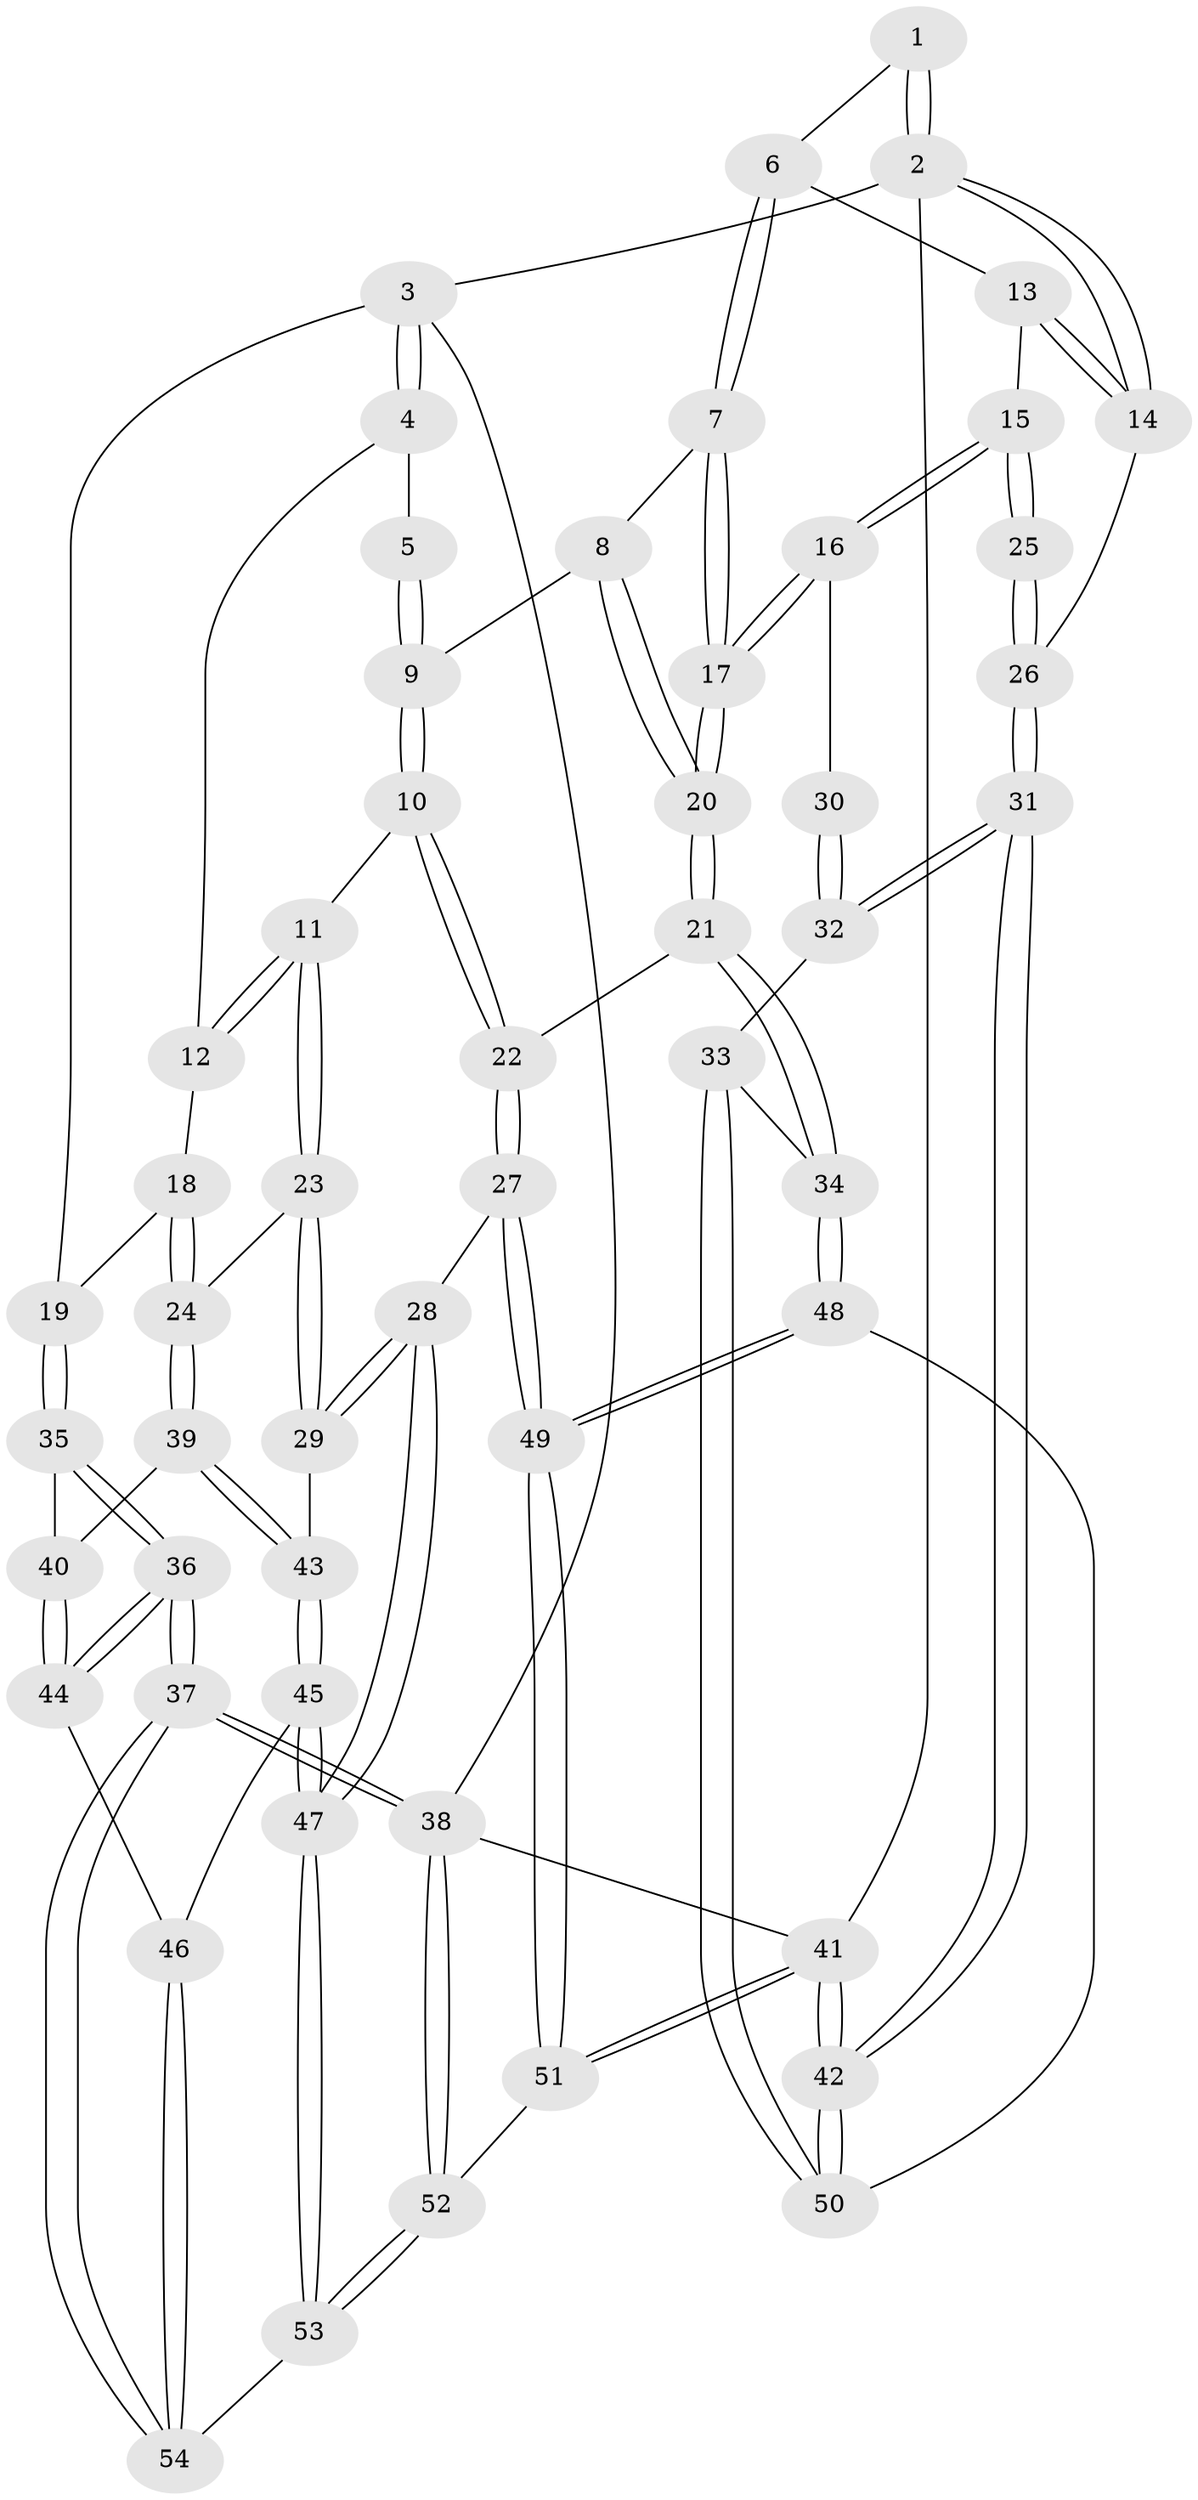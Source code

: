 // Generated by graph-tools (version 1.1) at 2025/03/03/09/25 03:03:13]
// undirected, 54 vertices, 132 edges
graph export_dot {
graph [start="1"]
  node [color=gray90,style=filled];
  1 [pos="+0.5626482023591506+0"];
  2 [pos="+1+0"];
  3 [pos="+0+0"];
  4 [pos="+0.01667100232615655+0"];
  5 [pos="+0.5336011320400532+0"];
  6 [pos="+0.7393728675982517+0.06636233658704185"];
  7 [pos="+0.7219928524376802+0.10842958453400485"];
  8 [pos="+0.5729024870781843+0.14461459207289473"];
  9 [pos="+0.4964452276830992+0.015592632735255813"];
  10 [pos="+0.37626910461435364+0.16470293571461253"];
  11 [pos="+0.36935251199397434+0.1662946413003837"];
  12 [pos="+0.27646596138991686+0.13270954390181208"];
  13 [pos="+0.8027350710385284+0.08739072129082368"];
  14 [pos="+1+0"];
  15 [pos="+0.843010956590998+0.17476285129022642"];
  16 [pos="+0.7839713231268032+0.23958919878264054"];
  17 [pos="+0.6756411627456796+0.3311549527973365"];
  18 [pos="+0.1932164443907833+0.18045632643662887"];
  19 [pos="+0+0.07909293066342979"];
  20 [pos="+0.6620087700733129+0.35074661529572077"];
  21 [pos="+0.6460689890150659+0.43460096774171486"];
  22 [pos="+0.5717909696865751+0.4504646440584169"];
  23 [pos="+0.35079998670375845+0.19416865008776035"];
  24 [pos="+0.22593381241112725+0.34194110856440163"];
  25 [pos="+0.9781713537736126+0.18318914751482834"];
  26 [pos="+1+0.13888755638951636"];
  27 [pos="+0.5035228459337785+0.4910513786332421"];
  28 [pos="+0.49510531404706726+0.4926366700516309"];
  29 [pos="+0.3641401831613091+0.47780990987584027"];
  30 [pos="+0.8963905349511733+0.27025344059819195"];
  31 [pos="+1+0.4954230920350833"];
  32 [pos="+0.8047725232792791+0.48685352637549567"];
  33 [pos="+0.795972352221764+0.48776034103478216"];
  34 [pos="+0.7187975136608333+0.47767919791565006"];
  35 [pos="+0+0.31361883657910516"];
  36 [pos="+0+0.7928422192059684"];
  37 [pos="+0+1"];
  38 [pos="+0+1"];
  39 [pos="+0.19674957735534415+0.4323656261327028"];
  40 [pos="+0.17950003040902301+0.4291100067885413"];
  41 [pos="+1+1"];
  42 [pos="+1+0.9559890814292702"];
  43 [pos="+0.2435061996675861+0.47212162546606035"];
  44 [pos="+0+0.6819761359733276"];
  45 [pos="+0.21465863177161584+0.595728475644548"];
  46 [pos="+0.14750114384672308+0.6558881066196003"];
  47 [pos="+0.322455846053218+0.8055776102128784"];
  48 [pos="+0.7024450849263778+0.8220976559211001"];
  49 [pos="+0.5602561301566646+0.9974679653473679"];
  50 [pos="+0.8827495885823147+0.7899685634268315"];
  51 [pos="+0.5484991993738983+1"];
  52 [pos="+0.5440367709515547+1"];
  53 [pos="+0.3224583988548596+0.8130937229779311"];
  54 [pos="+0.1603008802322582+0.841700718875366"];
  1 -- 2;
  1 -- 2;
  1 -- 6;
  2 -- 3;
  2 -- 14;
  2 -- 14;
  2 -- 41;
  3 -- 4;
  3 -- 4;
  3 -- 19;
  3 -- 38;
  4 -- 5;
  4 -- 12;
  5 -- 9;
  5 -- 9;
  6 -- 7;
  6 -- 7;
  6 -- 13;
  7 -- 8;
  7 -- 17;
  7 -- 17;
  8 -- 9;
  8 -- 20;
  8 -- 20;
  9 -- 10;
  9 -- 10;
  10 -- 11;
  10 -- 22;
  10 -- 22;
  11 -- 12;
  11 -- 12;
  11 -- 23;
  11 -- 23;
  12 -- 18;
  13 -- 14;
  13 -- 14;
  13 -- 15;
  14 -- 26;
  15 -- 16;
  15 -- 16;
  15 -- 25;
  15 -- 25;
  16 -- 17;
  16 -- 17;
  16 -- 30;
  17 -- 20;
  17 -- 20;
  18 -- 19;
  18 -- 24;
  18 -- 24;
  19 -- 35;
  19 -- 35;
  20 -- 21;
  20 -- 21;
  21 -- 22;
  21 -- 34;
  21 -- 34;
  22 -- 27;
  22 -- 27;
  23 -- 24;
  23 -- 29;
  23 -- 29;
  24 -- 39;
  24 -- 39;
  25 -- 26;
  25 -- 26;
  26 -- 31;
  26 -- 31;
  27 -- 28;
  27 -- 49;
  27 -- 49;
  28 -- 29;
  28 -- 29;
  28 -- 47;
  28 -- 47;
  29 -- 43;
  30 -- 32;
  30 -- 32;
  31 -- 32;
  31 -- 32;
  31 -- 42;
  31 -- 42;
  32 -- 33;
  33 -- 34;
  33 -- 50;
  33 -- 50;
  34 -- 48;
  34 -- 48;
  35 -- 36;
  35 -- 36;
  35 -- 40;
  36 -- 37;
  36 -- 37;
  36 -- 44;
  36 -- 44;
  37 -- 38;
  37 -- 38;
  37 -- 54;
  37 -- 54;
  38 -- 52;
  38 -- 52;
  38 -- 41;
  39 -- 40;
  39 -- 43;
  39 -- 43;
  40 -- 44;
  40 -- 44;
  41 -- 42;
  41 -- 42;
  41 -- 51;
  41 -- 51;
  42 -- 50;
  42 -- 50;
  43 -- 45;
  43 -- 45;
  44 -- 46;
  45 -- 46;
  45 -- 47;
  45 -- 47;
  46 -- 54;
  46 -- 54;
  47 -- 53;
  47 -- 53;
  48 -- 49;
  48 -- 49;
  48 -- 50;
  49 -- 51;
  49 -- 51;
  51 -- 52;
  52 -- 53;
  52 -- 53;
  53 -- 54;
}
